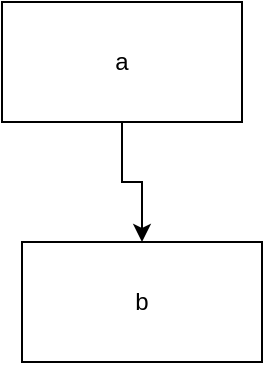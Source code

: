 <mxfile version="20.4.0" type="github" pages="2">
  <diagram id="SX2FN2Awdvvpl60pFksU" name="第 1 页">
    <mxGraphModel dx="249" dy="580" grid="1" gridSize="10" guides="1" tooltips="1" connect="1" arrows="1" fold="1" page="1" pageScale="1" pageWidth="827" pageHeight="1169" math="0" shadow="0">
      <root>
        <mxCell id="0" />
        <mxCell id="1" parent="0" />
        <mxCell id="y6s1CkAqr-deKb7TeIjm-3" value="" style="edgeStyle=orthogonalEdgeStyle;rounded=0;orthogonalLoop=1;jettySize=auto;html=1;" parent="1" source="y6s1CkAqr-deKb7TeIjm-1" target="y6s1CkAqr-deKb7TeIjm-2" edge="1">
          <mxGeometry relative="1" as="geometry" />
        </mxCell>
        <mxCell id="y6s1CkAqr-deKb7TeIjm-1" value="a" style="rounded=0;whiteSpace=wrap;html=1;" parent="1" vertex="1">
          <mxGeometry x="100" y="150" width="120" height="60" as="geometry" />
        </mxCell>
        <mxCell id="y6s1CkAqr-deKb7TeIjm-2" value="b" style="rounded=0;whiteSpace=wrap;html=1;" parent="1" vertex="1">
          <mxGeometry x="110" y="270" width="120" height="60" as="geometry" />
        </mxCell>
      </root>
    </mxGraphModel>
  </diagram>
  <diagram id="rc2CBrYuJ6a1jGW2uCXf" name="第 2 页">
    <mxGraphModel dx="552" dy="580" grid="1" gridSize="10" guides="1" tooltips="1" connect="1" arrows="1" fold="1" page="1" pageScale="1" pageWidth="827" pageHeight="1169" math="0" shadow="0">
      <root>
        <mxCell id="0" />
        <mxCell id="1" parent="0" />
        <mxCell id="y3MXnKQ2f3zCmHyyqdN9-6" value="" style="edgeStyle=orthogonalEdgeStyle;rounded=0;orthogonalLoop=1;jettySize=auto;html=1;" edge="1" parent="1" source="y3MXnKQ2f3zCmHyyqdN9-1" target="y3MXnKQ2f3zCmHyyqdN9-2">
          <mxGeometry relative="1" as="geometry" />
        </mxCell>
        <mxCell id="y3MXnKQ2f3zCmHyyqdN9-7" style="edgeStyle=orthogonalEdgeStyle;rounded=0;orthogonalLoop=1;jettySize=auto;html=1;entryX=0;entryY=0.5;entryDx=0;entryDy=0;" edge="1" parent="1" source="y3MXnKQ2f3zCmHyyqdN9-1" target="y3MXnKQ2f3zCmHyyqdN9-4">
          <mxGeometry relative="1" as="geometry" />
        </mxCell>
        <mxCell id="y3MXnKQ2f3zCmHyyqdN9-1" value="2" style="rounded=0;whiteSpace=wrap;html=1;" vertex="1" parent="1">
          <mxGeometry x="70" y="240" width="120" height="60" as="geometry" />
        </mxCell>
        <mxCell id="y3MXnKQ2f3zCmHyyqdN9-5" value="" style="edgeStyle=orthogonalEdgeStyle;rounded=0;orthogonalLoop=1;jettySize=auto;html=1;" edge="1" parent="1" source="y3MXnKQ2f3zCmHyyqdN9-2" target="y3MXnKQ2f3zCmHyyqdN9-1">
          <mxGeometry relative="1" as="geometry" />
        </mxCell>
        <mxCell id="y3MXnKQ2f3zCmHyyqdN9-8" style="edgeStyle=orthogonalEdgeStyle;rounded=0;orthogonalLoop=1;jettySize=auto;html=1;entryX=0.5;entryY=0;entryDx=0;entryDy=0;" edge="1" parent="1" source="y3MXnKQ2f3zCmHyyqdN9-2" target="y3MXnKQ2f3zCmHyyqdN9-4">
          <mxGeometry relative="1" as="geometry" />
        </mxCell>
        <mxCell id="y3MXnKQ2f3zCmHyyqdN9-2" value="1" style="rounded=1;whiteSpace=wrap;html=1;" vertex="1" parent="1">
          <mxGeometry x="70" y="100" width="120" height="60" as="geometry" />
        </mxCell>
        <mxCell id="y3MXnKQ2f3zCmHyyqdN9-4" value="3" style="rhombus;whiteSpace=wrap;html=1;" vertex="1" parent="1">
          <mxGeometry x="310" y="230" width="80" height="80" as="geometry" />
        </mxCell>
      </root>
    </mxGraphModel>
  </diagram>
</mxfile>
